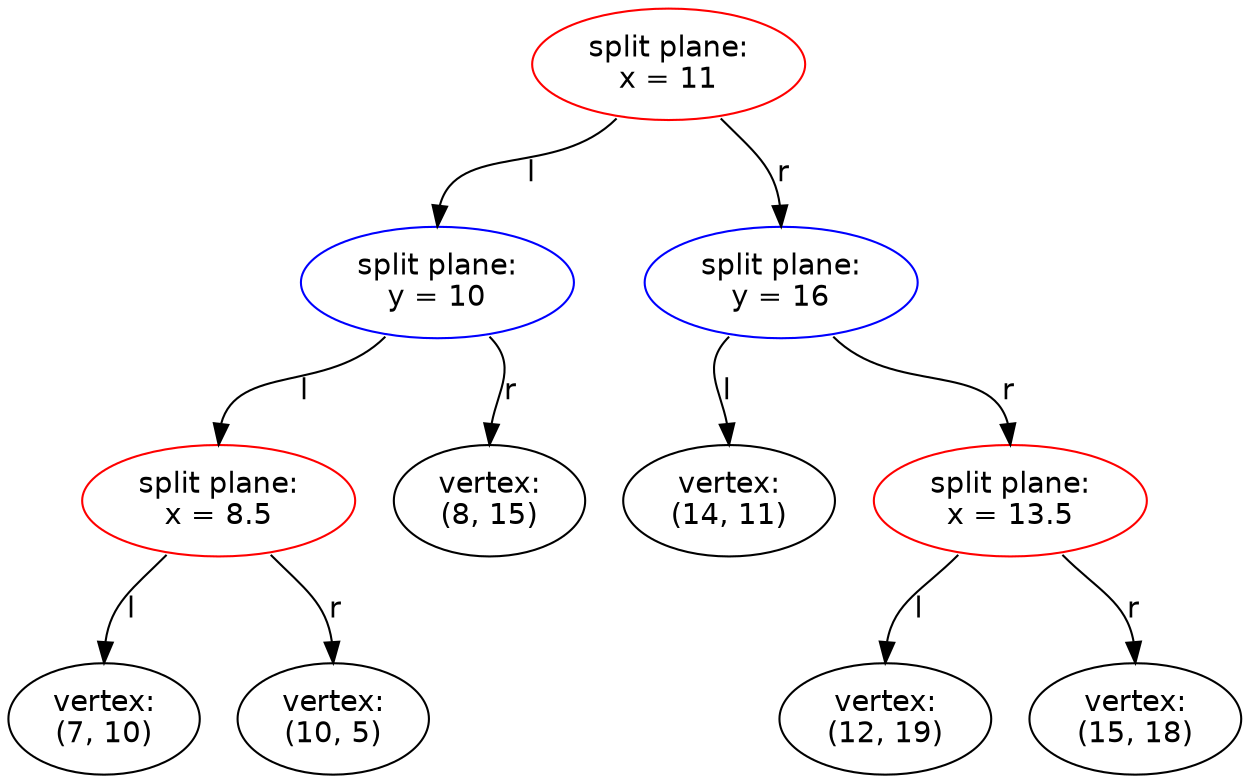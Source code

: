 // creator: tweber@ill.fr
// directed graph
digraph tree
{
	graph [fontname = "DejaVuSans"]
	node [fontname = "DejaVuSans"]
	edge [fontname = "DejaVuSans"]

	// states
	0 [label="split plane:
x = 11", color=red];
	1 [label="split plane:
y = 10", color=blue];
	2 [label="split plane:
x = 8.5", color=red];
	3 [label="vertex:
(7, 10)"];
	4 [label="vertex:
(10, 5)"];
	5 [label="vertex:
(8, 15)"];
	6 [label="split plane:
y = 16", color=blue];
	7 [label="vertex:
(14, 11)"];
	8 [label="split plane:
x = 13.5", color=red];
	9 [label="vertex:
(12, 19)"];
	10 [label="vertex:
(15, 18)"];

	// transitions
	0:sw -> 1:n [label="l"];
	1:sw -> 2:n [label="l"];
	2:sw -> 3:n [label="l"];
	2:se -> 4:n [label="r"];
	1:se -> 5:n [label="r"];
	0:se -> 6:n [label="r"];
	6:sw -> 7:n [label="l"];
	6:se -> 8:n [label="r"];
	8:sw -> 9:n [label="l"];
	8:se -> 10:n [label="r"];

}
